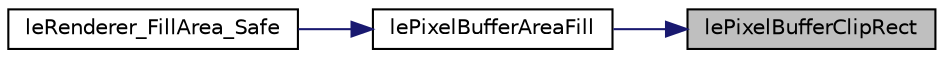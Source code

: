 digraph "lePixelBufferClipRect"
{
 // LATEX_PDF_SIZE
  edge [fontname="Helvetica",fontsize="10",labelfontname="Helvetica",labelfontsize="10"];
  node [fontname="Helvetica",fontsize="10",shape=record];
  rankdir="RL";
  Node1 [label="lePixelBufferClipRect",height=0.2,width=0.4,color="black", fillcolor="grey75", style="filled", fontcolor="black",tooltip=" "];
  Node1 -> Node2 [dir="back",color="midnightblue",fontsize="10",style="solid",fontname="Helvetica"];
  Node2 [label="lePixelBufferAreaFill",height=0.2,width=0.4,color="black", fillcolor="white", style="filled",URL="$legato__pixelbuffer_8h.html#a666b812a85cb22f1174e9d75eaeef8ea",tooltip=" "];
  Node2 -> Node3 [dir="back",color="midnightblue",fontsize="10",style="solid",fontname="Helvetica"];
  Node3 [label="leRenderer_FillArea_Safe",height=0.2,width=0.4,color="black", fillcolor="white", style="filled",URL="$legato__renderer_8h.html#a3dd58ed1c06bcd5c95a5dfb0151d5d3b",tooltip=" "];
}
